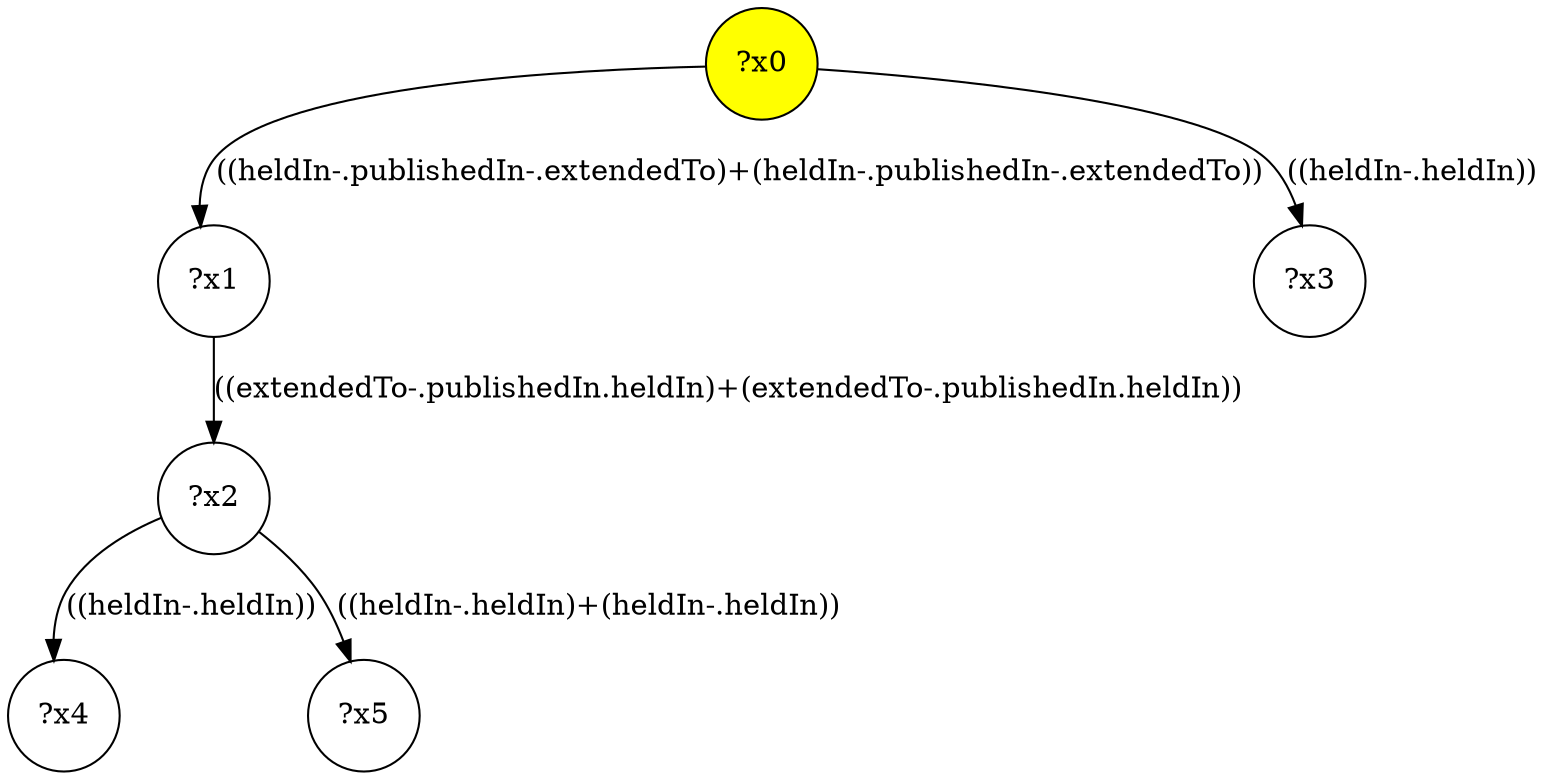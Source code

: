 digraph g {
	x0 [fillcolor="yellow", style="filled," shape=circle, label="?x0"];
	x1 [shape=circle, label="?x1"];
	x0 -> x1 [label="((heldIn-.publishedIn-.extendedTo)+(heldIn-.publishedIn-.extendedTo))"];
	x2 [shape=circle, label="?x2"];
	x1 -> x2 [label="((extendedTo-.publishedIn.heldIn)+(extendedTo-.publishedIn.heldIn))"];
	x3 [shape=circle, label="?x3"];
	x0 -> x3 [label="((heldIn-.heldIn))"];
	x4 [shape=circle, label="?x4"];
	x2 -> x4 [label="((heldIn-.heldIn))"];
	x5 [shape=circle, label="?x5"];
	x2 -> x5 [label="((heldIn-.heldIn)+(heldIn-.heldIn))"];
}
